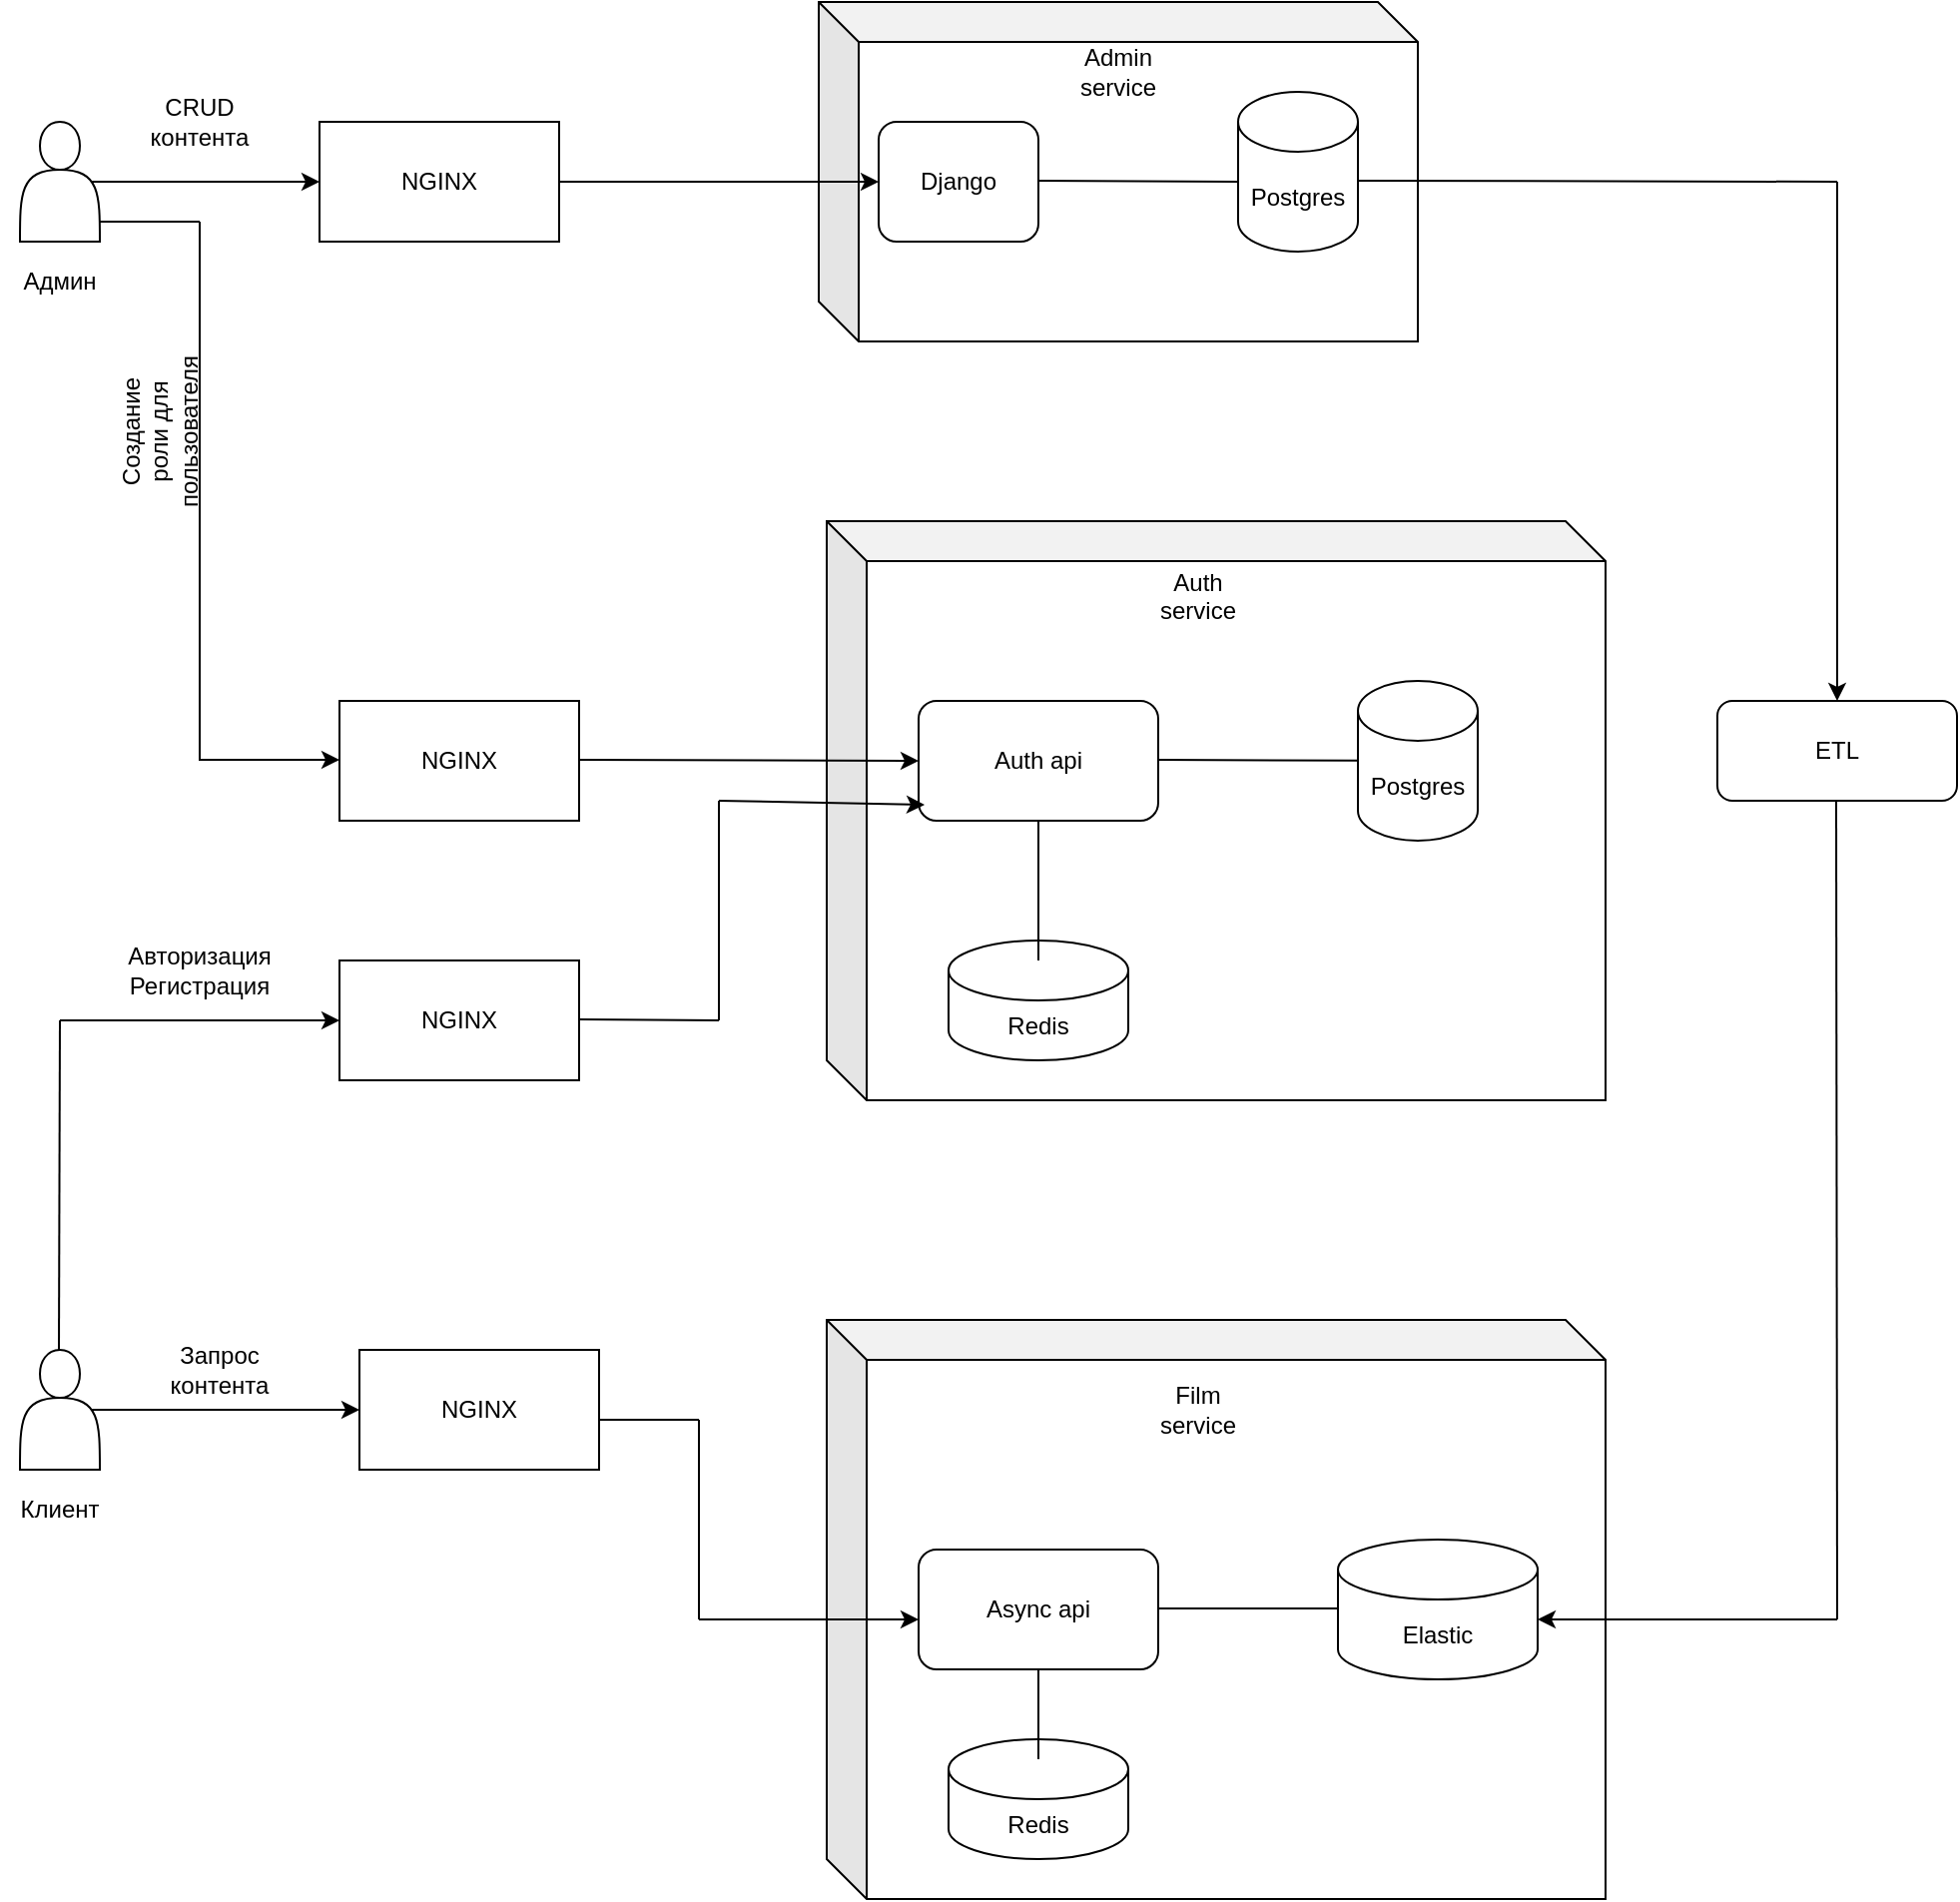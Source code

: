 <mxfile version="24.0.7" type="device">
  <diagram name="Страница — 1" id="PnZCz5oZI6qSWvjxKZTX">
    <mxGraphModel dx="1370" dy="782" grid="1" gridSize="10" guides="1" tooltips="1" connect="1" arrows="1" fold="1" page="1" pageScale="1" pageWidth="827" pageHeight="1169" background="none" math="0" shadow="0">
      <root>
        <mxCell id="0" />
        <mxCell id="1" parent="0" />
        <mxCell id="T6dlRq8ttnZST87bFkOX-21" value="" style="shape=cube;whiteSpace=wrap;html=1;boundedLbl=1;backgroundOutline=1;darkOpacity=0.05;darkOpacity2=0.1;" parent="1" vertex="1">
          <mxGeometry x="410" y="10" width="300" height="170" as="geometry" />
        </mxCell>
        <mxCell id="T6dlRq8ttnZST87bFkOX-22" value="Django" style="rounded=1;whiteSpace=wrap;html=1;" parent="1" vertex="1">
          <mxGeometry x="440" y="70" width="80" height="60" as="geometry" />
        </mxCell>
        <mxCell id="T6dlRq8ttnZST87bFkOX-24" value="" style="endArrow=none;html=1;rounded=0;" parent="1" edge="1">
          <mxGeometry width="50" height="50" relative="1" as="geometry">
            <mxPoint x="520" y="99.5" as="sourcePoint" />
            <mxPoint x="620" y="100" as="targetPoint" />
          </mxGeometry>
        </mxCell>
        <mxCell id="T6dlRq8ttnZST87bFkOX-25" value="Postgres" style="shape=cylinder3;whiteSpace=wrap;html=1;boundedLbl=1;backgroundOutline=1;size=15;" parent="1" vertex="1">
          <mxGeometry x="620" y="55" width="60" height="80" as="geometry" />
        </mxCell>
        <mxCell id="T6dlRq8ttnZST87bFkOX-26" value="" style="endArrow=none;html=1;rounded=0;" parent="1" edge="1">
          <mxGeometry width="50" height="50" relative="1" as="geometry">
            <mxPoint x="680" y="99.5" as="sourcePoint" />
            <mxPoint x="920" y="100" as="targetPoint" />
          </mxGeometry>
        </mxCell>
        <mxCell id="T6dlRq8ttnZST87bFkOX-28" value="ETL" style="rounded=1;whiteSpace=wrap;html=1;" parent="1" vertex="1">
          <mxGeometry x="860" y="360" width="120" height="50" as="geometry" />
        </mxCell>
        <mxCell id="T6dlRq8ttnZST87bFkOX-29" value="Admin service" style="text;strokeColor=none;align=center;fillColor=none;html=1;verticalAlign=middle;whiteSpace=wrap;rounded=0;" parent="1" vertex="1">
          <mxGeometry x="530" y="30" width="60" height="30" as="geometry" />
        </mxCell>
        <mxCell id="T6dlRq8ttnZST87bFkOX-31" value="" style="endArrow=classic;html=1;rounded=0;entryX=0.5;entryY=0;entryDx=0;entryDy=0;" parent="1" target="T6dlRq8ttnZST87bFkOX-28" edge="1">
          <mxGeometry width="50" height="50" relative="1" as="geometry">
            <mxPoint x="920" y="100" as="sourcePoint" />
            <mxPoint x="970" y="50" as="targetPoint" />
          </mxGeometry>
        </mxCell>
        <mxCell id="T6dlRq8ttnZST87bFkOX-56" value="" style="shape=cube;whiteSpace=wrap;html=1;boundedLbl=1;backgroundOutline=1;darkOpacity=0.05;darkOpacity2=0.1;" parent="1" vertex="1">
          <mxGeometry x="414" y="270" width="390" height="290" as="geometry" />
        </mxCell>
        <mxCell id="q7ceRpY1EJWwIgmfkvWO-13" style="edgeStyle=orthogonalEdgeStyle;rounded=0;orthogonalLoop=1;jettySize=auto;html=1;exitX=0.9;exitY=0.5;exitDx=0;exitDy=0;exitPerimeter=0;entryX=0;entryY=0.5;entryDx=0;entryDy=0;" edge="1" parent="1" source="q7ceRpY1EJWwIgmfkvWO-9" target="q7ceRpY1EJWwIgmfkvWO-10">
          <mxGeometry relative="1" as="geometry" />
        </mxCell>
        <mxCell id="q7ceRpY1EJWwIgmfkvWO-9" value="" style="shape=actor;whiteSpace=wrap;html=1;" vertex="1" parent="1">
          <mxGeometry x="10" y="70" width="40" height="60" as="geometry" />
        </mxCell>
        <mxCell id="q7ceRpY1EJWwIgmfkvWO-14" style="edgeStyle=orthogonalEdgeStyle;rounded=0;orthogonalLoop=1;jettySize=auto;html=1;exitX=1;exitY=0.5;exitDx=0;exitDy=0;entryX=0;entryY=0.5;entryDx=0;entryDy=0;" edge="1" parent="1" source="q7ceRpY1EJWwIgmfkvWO-10" target="T6dlRq8ttnZST87bFkOX-22">
          <mxGeometry relative="1" as="geometry" />
        </mxCell>
        <mxCell id="q7ceRpY1EJWwIgmfkvWO-10" value="NGINX" style="rounded=0;whiteSpace=wrap;html=1;" vertex="1" parent="1">
          <mxGeometry x="160" y="70" width="120" height="60" as="geometry" />
        </mxCell>
        <mxCell id="q7ceRpY1EJWwIgmfkvWO-15" value="CRUD контента" style="text;strokeColor=none;align=center;fillColor=none;html=1;verticalAlign=middle;whiteSpace=wrap;rounded=0;" vertex="1" parent="1">
          <mxGeometry x="70" y="55" width="60" height="30" as="geometry" />
        </mxCell>
        <mxCell id="q7ceRpY1EJWwIgmfkvWO-16" value="Админ" style="text;strokeColor=none;align=center;fillColor=none;html=1;verticalAlign=middle;whiteSpace=wrap;rounded=0;" vertex="1" parent="1">
          <mxGeometry y="135" width="60" height="30" as="geometry" />
        </mxCell>
        <mxCell id="q7ceRpY1EJWwIgmfkvWO-54" value="&lt;div&gt;Auth service&lt;/div&gt;&lt;div&gt;&lt;br&gt;&lt;/div&gt;" style="text;strokeColor=none;align=center;fillColor=none;html=1;verticalAlign=middle;whiteSpace=wrap;rounded=0;" vertex="1" parent="1">
          <mxGeometry x="570" y="300" width="60" height="30" as="geometry" />
        </mxCell>
        <mxCell id="q7ceRpY1EJWwIgmfkvWO-56" value="Auth api" style="rounded=1;whiteSpace=wrap;html=1;" vertex="1" parent="1">
          <mxGeometry x="460" y="360" width="120" height="60" as="geometry" />
        </mxCell>
        <mxCell id="q7ceRpY1EJWwIgmfkvWO-57" value="Postgres" style="shape=cylinder3;whiteSpace=wrap;html=1;boundedLbl=1;backgroundOutline=1;size=15;" vertex="1" parent="1">
          <mxGeometry x="680" y="350" width="60" height="80" as="geometry" />
        </mxCell>
        <mxCell id="q7ceRpY1EJWwIgmfkvWO-60" value="" style="endArrow=none;html=1;rounded=0;" edge="1" parent="1" target="q7ceRpY1EJWwIgmfkvWO-57">
          <mxGeometry width="50" height="50" relative="1" as="geometry">
            <mxPoint x="580" y="389.5" as="sourcePoint" />
            <mxPoint x="660" y="389.5" as="targetPoint" />
          </mxGeometry>
        </mxCell>
        <mxCell id="q7ceRpY1EJWwIgmfkvWO-61" value="Redis" style="shape=cylinder3;whiteSpace=wrap;html=1;boundedLbl=1;backgroundOutline=1;size=15;" vertex="1" parent="1">
          <mxGeometry x="475" y="480" width="90" height="60" as="geometry" />
        </mxCell>
        <mxCell id="q7ceRpY1EJWwIgmfkvWO-62" value="" style="endArrow=none;html=1;rounded=0;" edge="1" parent="1">
          <mxGeometry width="50" height="50" relative="1" as="geometry">
            <mxPoint x="520" y="490" as="sourcePoint" />
            <mxPoint x="520" y="420" as="targetPoint" />
          </mxGeometry>
        </mxCell>
        <mxCell id="q7ceRpY1EJWwIgmfkvWO-64" value="" style="endArrow=none;html=1;rounded=0;" edge="1" parent="1">
          <mxGeometry width="50" height="50" relative="1" as="geometry">
            <mxPoint x="50" y="120" as="sourcePoint" />
            <mxPoint x="100" y="120" as="targetPoint" />
          </mxGeometry>
        </mxCell>
        <mxCell id="q7ceRpY1EJWwIgmfkvWO-65" value="" style="endArrow=none;html=1;rounded=0;" edge="1" parent="1">
          <mxGeometry width="50" height="50" relative="1" as="geometry">
            <mxPoint x="100" y="390" as="sourcePoint" />
            <mxPoint x="100" y="120" as="targetPoint" />
          </mxGeometry>
        </mxCell>
        <mxCell id="q7ceRpY1EJWwIgmfkvWO-66" value="" style="endArrow=classic;html=1;rounded=0;" edge="1" parent="1">
          <mxGeometry width="50" height="50" relative="1" as="geometry">
            <mxPoint x="100" y="389.5" as="sourcePoint" />
            <mxPoint x="170" y="389.5" as="targetPoint" />
          </mxGeometry>
        </mxCell>
        <mxCell id="q7ceRpY1EJWwIgmfkvWO-67" value="NGINX" style="rounded=0;whiteSpace=wrap;html=1;" vertex="1" parent="1">
          <mxGeometry x="170" y="360" width="120" height="60" as="geometry" />
        </mxCell>
        <mxCell id="q7ceRpY1EJWwIgmfkvWO-69" value="Создание роли для пользователя" style="text;strokeColor=none;align=center;fillColor=none;html=1;verticalAlign=middle;whiteSpace=wrap;rounded=0;rotation=270;" vertex="1" parent="1">
          <mxGeometry x="50" y="210" width="60" height="30" as="geometry" />
        </mxCell>
        <mxCell id="q7ceRpY1EJWwIgmfkvWO-70" value="" style="shape=cube;whiteSpace=wrap;html=1;boundedLbl=1;backgroundOutline=1;darkOpacity=0.05;darkOpacity2=0.1;" vertex="1" parent="1">
          <mxGeometry x="414" y="670" width="390" height="290" as="geometry" />
        </mxCell>
        <mxCell id="q7ceRpY1EJWwIgmfkvWO-71" value="Film service" style="text;strokeColor=none;align=center;fillColor=none;html=1;verticalAlign=middle;whiteSpace=wrap;rounded=0;" vertex="1" parent="1">
          <mxGeometry x="570" y="700" width="60" height="30" as="geometry" />
        </mxCell>
        <mxCell id="q7ceRpY1EJWwIgmfkvWO-72" value="Async api" style="rounded=1;whiteSpace=wrap;html=1;" vertex="1" parent="1">
          <mxGeometry x="460" y="785" width="120" height="60" as="geometry" />
        </mxCell>
        <mxCell id="q7ceRpY1EJWwIgmfkvWO-73" value="Elastic" style="shape=cylinder3;whiteSpace=wrap;html=1;boundedLbl=1;backgroundOutline=1;size=15;" vertex="1" parent="1">
          <mxGeometry x="670" y="780" width="100" height="70" as="geometry" />
        </mxCell>
        <mxCell id="q7ceRpY1EJWwIgmfkvWO-75" value="" style="endArrow=none;html=1;rounded=0;" edge="1" parent="1">
          <mxGeometry width="50" height="50" relative="1" as="geometry">
            <mxPoint x="580" y="814.5" as="sourcePoint" />
            <mxPoint x="670" y="814.5" as="targetPoint" />
          </mxGeometry>
        </mxCell>
        <mxCell id="q7ceRpY1EJWwIgmfkvWO-76" value="" style="endArrow=none;html=1;rounded=0;" edge="1" parent="1">
          <mxGeometry width="50" height="50" relative="1" as="geometry">
            <mxPoint x="920" y="820" as="sourcePoint" />
            <mxPoint x="919.5" y="410" as="targetPoint" />
          </mxGeometry>
        </mxCell>
        <mxCell id="q7ceRpY1EJWwIgmfkvWO-78" value="" style="endArrow=classic;html=1;rounded=0;" edge="1" parent="1">
          <mxGeometry width="50" height="50" relative="1" as="geometry">
            <mxPoint x="920" y="820" as="sourcePoint" />
            <mxPoint x="770" y="820" as="targetPoint" />
          </mxGeometry>
        </mxCell>
        <mxCell id="q7ceRpY1EJWwIgmfkvWO-80" value="Redis" style="shape=cylinder3;whiteSpace=wrap;html=1;boundedLbl=1;backgroundOutline=1;size=15;" vertex="1" parent="1">
          <mxGeometry x="475" y="880" width="90" height="60" as="geometry" />
        </mxCell>
        <mxCell id="q7ceRpY1EJWwIgmfkvWO-81" value="" style="endArrow=none;html=1;rounded=0;" edge="1" parent="1">
          <mxGeometry width="50" height="50" relative="1" as="geometry">
            <mxPoint x="520" y="890" as="sourcePoint" />
            <mxPoint x="520" y="845" as="targetPoint" />
            <Array as="points">
              <mxPoint x="520" y="885" />
            </Array>
          </mxGeometry>
        </mxCell>
        <mxCell id="q7ceRpY1EJWwIgmfkvWO-86" style="edgeStyle=orthogonalEdgeStyle;rounded=0;orthogonalLoop=1;jettySize=auto;html=1;exitX=0.9;exitY=0.5;exitDx=0;exitDy=0;exitPerimeter=0;entryX=0;entryY=0.5;entryDx=0;entryDy=0;" edge="1" parent="1" source="q7ceRpY1EJWwIgmfkvWO-82" target="q7ceRpY1EJWwIgmfkvWO-84">
          <mxGeometry relative="1" as="geometry" />
        </mxCell>
        <mxCell id="q7ceRpY1EJWwIgmfkvWO-82" value="" style="shape=actor;whiteSpace=wrap;html=1;" vertex="1" parent="1">
          <mxGeometry x="10" y="685" width="40" height="60" as="geometry" />
        </mxCell>
        <mxCell id="q7ceRpY1EJWwIgmfkvWO-83" value="Клиент" style="text;strokeColor=none;align=center;fillColor=none;html=1;verticalAlign=middle;whiteSpace=wrap;rounded=0;" vertex="1" parent="1">
          <mxGeometry y="750" width="60" height="30" as="geometry" />
        </mxCell>
        <mxCell id="q7ceRpY1EJWwIgmfkvWO-84" value="NGINX" style="rounded=0;whiteSpace=wrap;html=1;" vertex="1" parent="1">
          <mxGeometry x="180" y="685" width="120" height="60" as="geometry" />
        </mxCell>
        <mxCell id="q7ceRpY1EJWwIgmfkvWO-87" value="Запрос контента" style="text;strokeColor=none;align=center;fillColor=none;html=1;verticalAlign=middle;whiteSpace=wrap;rounded=0;" vertex="1" parent="1">
          <mxGeometry x="80" y="680" width="60" height="30" as="geometry" />
        </mxCell>
        <mxCell id="q7ceRpY1EJWwIgmfkvWO-89" value="" style="endArrow=none;html=1;rounded=0;" edge="1" parent="1">
          <mxGeometry width="50" height="50" relative="1" as="geometry">
            <mxPoint x="300" y="720" as="sourcePoint" />
            <mxPoint x="350" y="720" as="targetPoint" />
          </mxGeometry>
        </mxCell>
        <mxCell id="q7ceRpY1EJWwIgmfkvWO-90" value="" style="endArrow=none;html=1;rounded=0;" edge="1" parent="1">
          <mxGeometry width="50" height="50" relative="1" as="geometry">
            <mxPoint x="350" y="720" as="sourcePoint" />
            <mxPoint x="350" y="820" as="targetPoint" />
          </mxGeometry>
        </mxCell>
        <mxCell id="q7ceRpY1EJWwIgmfkvWO-92" value="" style="endArrow=classic;html=1;rounded=0;" edge="1" parent="1">
          <mxGeometry width="50" height="50" relative="1" as="geometry">
            <mxPoint x="350" y="820" as="sourcePoint" />
            <mxPoint x="460" y="820" as="targetPoint" />
          </mxGeometry>
        </mxCell>
        <mxCell id="q7ceRpY1EJWwIgmfkvWO-95" value="" style="endArrow=none;html=1;rounded=0;" edge="1" parent="1">
          <mxGeometry width="50" height="50" relative="1" as="geometry">
            <mxPoint x="29.5" y="685" as="sourcePoint" />
            <mxPoint x="30" y="520" as="targetPoint" />
          </mxGeometry>
        </mxCell>
        <mxCell id="q7ceRpY1EJWwIgmfkvWO-97" value="" style="endArrow=classic;html=1;rounded=0;entryX=0;entryY=0.5;entryDx=0;entryDy=0;" edge="1" parent="1" target="q7ceRpY1EJWwIgmfkvWO-98">
          <mxGeometry width="50" height="50" relative="1" as="geometry">
            <mxPoint x="30" y="520" as="sourcePoint" />
            <mxPoint x="160" y="520" as="targetPoint" />
          </mxGeometry>
        </mxCell>
        <mxCell id="q7ceRpY1EJWwIgmfkvWO-98" value="NGINX" style="rounded=0;whiteSpace=wrap;html=1;" vertex="1" parent="1">
          <mxGeometry x="170" y="490" width="120" height="60" as="geometry" />
        </mxCell>
        <mxCell id="q7ceRpY1EJWwIgmfkvWO-101" value="Авторизация&lt;br&gt;Регистрация" style="text;strokeColor=none;align=center;fillColor=none;html=1;verticalAlign=middle;whiteSpace=wrap;rounded=0;" vertex="1" parent="1">
          <mxGeometry x="70" y="480" width="60" height="30" as="geometry" />
        </mxCell>
        <mxCell id="q7ceRpY1EJWwIgmfkvWO-102" value="" style="endArrow=none;html=1;rounded=0;" edge="1" parent="1">
          <mxGeometry width="50" height="50" relative="1" as="geometry">
            <mxPoint x="290" y="519.5" as="sourcePoint" />
            <mxPoint x="360" y="520" as="targetPoint" />
          </mxGeometry>
        </mxCell>
        <mxCell id="q7ceRpY1EJWwIgmfkvWO-103" value="" style="endArrow=classic;html=1;rounded=0;entryX=0;entryY=0.5;entryDx=0;entryDy=0;" edge="1" parent="1" target="q7ceRpY1EJWwIgmfkvWO-56">
          <mxGeometry width="50" height="50" relative="1" as="geometry">
            <mxPoint x="290" y="389.5" as="sourcePoint" />
            <mxPoint x="360" y="389.5" as="targetPoint" />
            <Array as="points" />
          </mxGeometry>
        </mxCell>
        <mxCell id="q7ceRpY1EJWwIgmfkvWO-104" value="" style="endArrow=none;html=1;rounded=0;" edge="1" parent="1">
          <mxGeometry width="50" height="50" relative="1" as="geometry">
            <mxPoint x="360" y="520" as="sourcePoint" />
            <mxPoint x="360" y="410" as="targetPoint" />
          </mxGeometry>
        </mxCell>
        <mxCell id="q7ceRpY1EJWwIgmfkvWO-106" value="" style="endArrow=classic;html=1;rounded=0;entryX=0.025;entryY=0.867;entryDx=0;entryDy=0;entryPerimeter=0;" edge="1" parent="1" target="q7ceRpY1EJWwIgmfkvWO-56">
          <mxGeometry width="50" height="50" relative="1" as="geometry">
            <mxPoint x="360" y="410" as="sourcePoint" />
            <mxPoint x="440" y="410" as="targetPoint" />
          </mxGeometry>
        </mxCell>
      </root>
    </mxGraphModel>
  </diagram>
</mxfile>